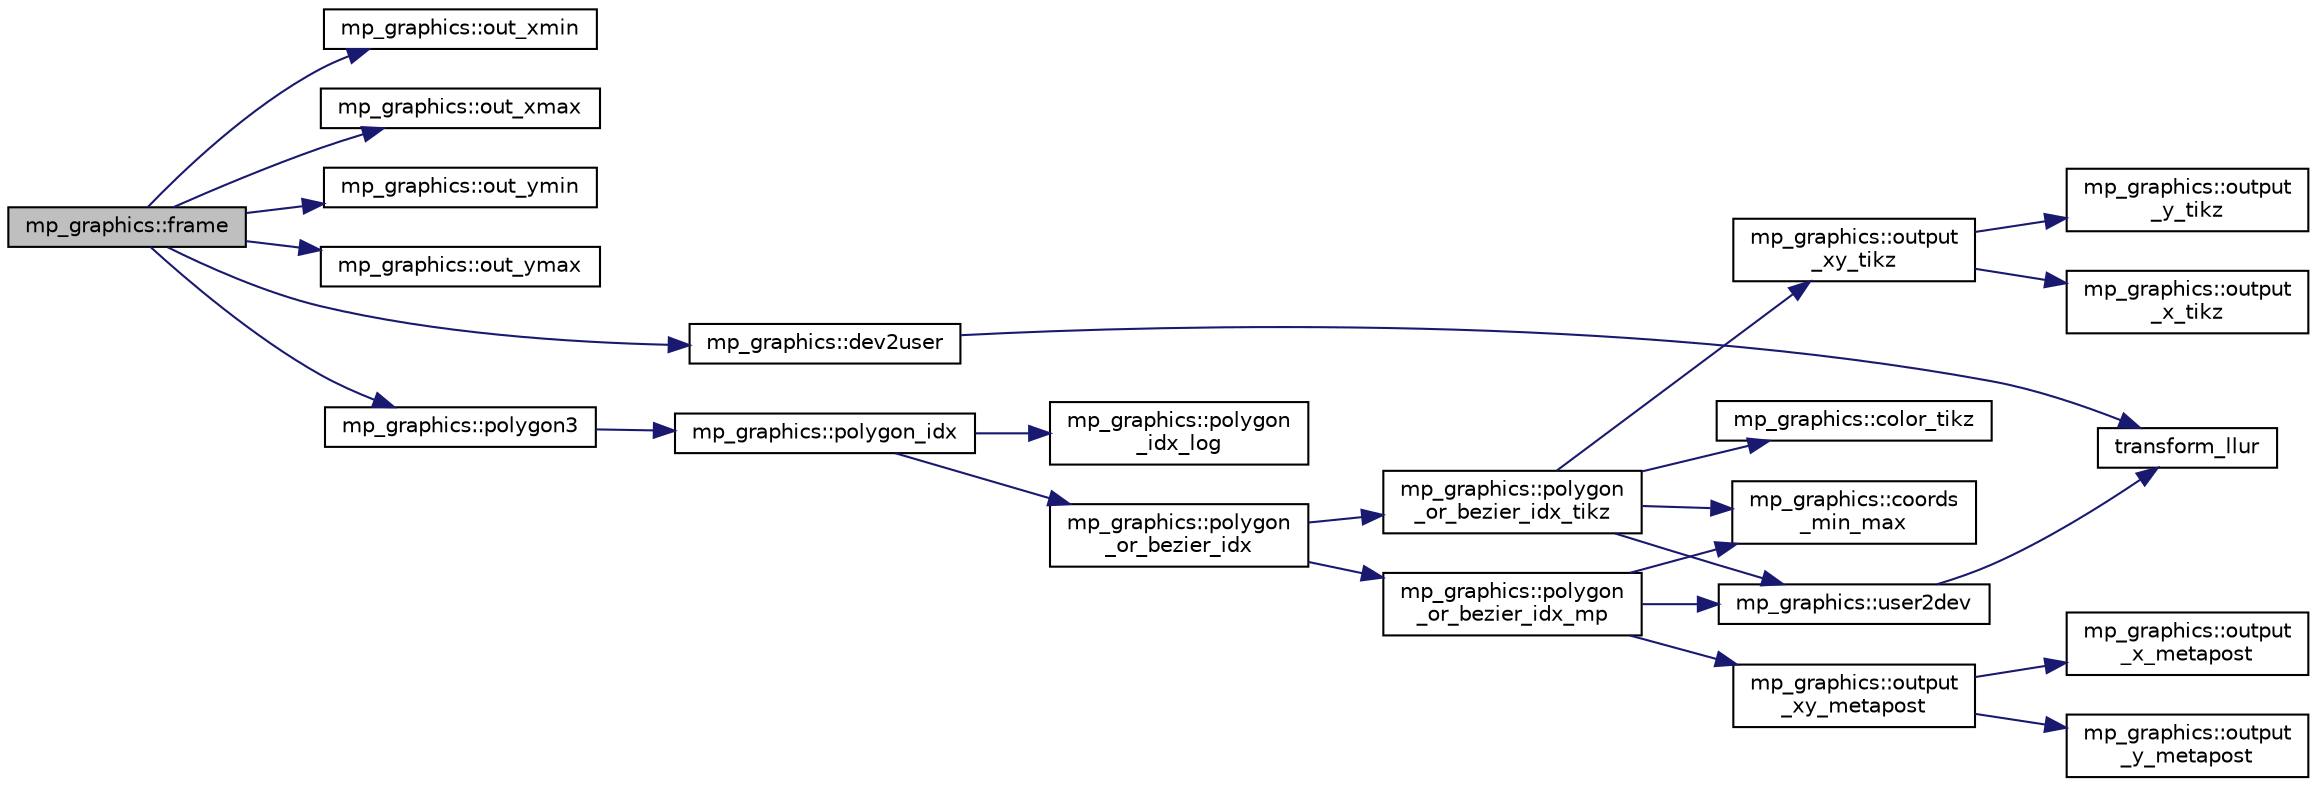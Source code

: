 digraph "mp_graphics::frame"
{
  edge [fontname="Helvetica",fontsize="10",labelfontname="Helvetica",labelfontsize="10"];
  node [fontname="Helvetica",fontsize="10",shape=record];
  rankdir="LR";
  Node2901 [label="mp_graphics::frame",height=0.2,width=0.4,color="black", fillcolor="grey75", style="filled", fontcolor="black"];
  Node2901 -> Node2902 [color="midnightblue",fontsize="10",style="solid",fontname="Helvetica"];
  Node2902 [label="mp_graphics::out_xmin",height=0.2,width=0.4,color="black", fillcolor="white", style="filled",URL="$da/d2c/classmp__graphics.html#a565bfb3987a4e246e3fd61d15c714ee7"];
  Node2901 -> Node2903 [color="midnightblue",fontsize="10",style="solid",fontname="Helvetica"];
  Node2903 [label="mp_graphics::out_xmax",height=0.2,width=0.4,color="black", fillcolor="white", style="filled",URL="$da/d2c/classmp__graphics.html#af0f66267f65077db72afeb0ce0b8df31"];
  Node2901 -> Node2904 [color="midnightblue",fontsize="10",style="solid",fontname="Helvetica"];
  Node2904 [label="mp_graphics::out_ymin",height=0.2,width=0.4,color="black", fillcolor="white", style="filled",URL="$da/d2c/classmp__graphics.html#a01d97c3ec8360a3c2244aa895e2b9c9e"];
  Node2901 -> Node2905 [color="midnightblue",fontsize="10",style="solid",fontname="Helvetica"];
  Node2905 [label="mp_graphics::out_ymax",height=0.2,width=0.4,color="black", fillcolor="white", style="filled",URL="$da/d2c/classmp__graphics.html#a16d4b00f27d431c20c08840b6043cc7f"];
  Node2901 -> Node2906 [color="midnightblue",fontsize="10",style="solid",fontname="Helvetica"];
  Node2906 [label="mp_graphics::dev2user",height=0.2,width=0.4,color="black", fillcolor="white", style="filled",URL="$da/d2c/classmp__graphics.html#ad2f2f2f85200867d9ab52d1660e79bf1"];
  Node2906 -> Node2907 [color="midnightblue",fontsize="10",style="solid",fontname="Helvetica"];
  Node2907 [label="transform_llur",height=0.2,width=0.4,color="black", fillcolor="white", style="filled",URL="$d9/d29/draw_8_c.html#af38b139f64e19404b9a944c7188d4aff"];
  Node2901 -> Node2908 [color="midnightblue",fontsize="10",style="solid",fontname="Helvetica"];
  Node2908 [label="mp_graphics::polygon3",height=0.2,width=0.4,color="black", fillcolor="white", style="filled",URL="$da/d2c/classmp__graphics.html#a3684948a4acc33c084d0a613ff065575"];
  Node2908 -> Node2909 [color="midnightblue",fontsize="10",style="solid",fontname="Helvetica"];
  Node2909 [label="mp_graphics::polygon_idx",height=0.2,width=0.4,color="black", fillcolor="white", style="filled",URL="$da/d2c/classmp__graphics.html#a60729a478cad572ccb9df00b0f5988df"];
  Node2909 -> Node2910 [color="midnightblue",fontsize="10",style="solid",fontname="Helvetica"];
  Node2910 [label="mp_graphics::polygon\l_idx_log",height=0.2,width=0.4,color="black", fillcolor="white", style="filled",URL="$da/d2c/classmp__graphics.html#aef990b1a5e84f4781ff613ce48fafe83"];
  Node2909 -> Node2911 [color="midnightblue",fontsize="10",style="solid",fontname="Helvetica"];
  Node2911 [label="mp_graphics::polygon\l_or_bezier_idx",height=0.2,width=0.4,color="black", fillcolor="white", style="filled",URL="$da/d2c/classmp__graphics.html#ac67f20507b7b4f592e9ed90aaa1f472a"];
  Node2911 -> Node2912 [color="midnightblue",fontsize="10",style="solid",fontname="Helvetica"];
  Node2912 [label="mp_graphics::polygon\l_or_bezier_idx_mp",height=0.2,width=0.4,color="black", fillcolor="white", style="filled",URL="$da/d2c/classmp__graphics.html#ac1c736f6c02abd6df696eb949c3513ac"];
  Node2912 -> Node2913 [color="midnightblue",fontsize="10",style="solid",fontname="Helvetica"];
  Node2913 [label="mp_graphics::coords\l_min_max",height=0.2,width=0.4,color="black", fillcolor="white", style="filled",URL="$da/d2c/classmp__graphics.html#afa0af74da2afd1d00b2eeb5e25b4f596"];
  Node2912 -> Node2914 [color="midnightblue",fontsize="10",style="solid",fontname="Helvetica"];
  Node2914 [label="mp_graphics::user2dev",height=0.2,width=0.4,color="black", fillcolor="white", style="filled",URL="$da/d2c/classmp__graphics.html#af087f5f4b08c72f67f5e35cc312070fb"];
  Node2914 -> Node2907 [color="midnightblue",fontsize="10",style="solid",fontname="Helvetica"];
  Node2912 -> Node2915 [color="midnightblue",fontsize="10",style="solid",fontname="Helvetica"];
  Node2915 [label="mp_graphics::output\l_xy_metapost",height=0.2,width=0.4,color="black", fillcolor="white", style="filled",URL="$da/d2c/classmp__graphics.html#a564e7d2700489eed72ea865b3acc14db"];
  Node2915 -> Node2916 [color="midnightblue",fontsize="10",style="solid",fontname="Helvetica"];
  Node2916 [label="mp_graphics::output\l_x_metapost",height=0.2,width=0.4,color="black", fillcolor="white", style="filled",URL="$da/d2c/classmp__graphics.html#aee38beb59e940946cbb575cde90b9cfe"];
  Node2915 -> Node2917 [color="midnightblue",fontsize="10",style="solid",fontname="Helvetica"];
  Node2917 [label="mp_graphics::output\l_y_metapost",height=0.2,width=0.4,color="black", fillcolor="white", style="filled",URL="$da/d2c/classmp__graphics.html#a41c9d8463dc57fa97bb9a1e0577980b6"];
  Node2911 -> Node2918 [color="midnightblue",fontsize="10",style="solid",fontname="Helvetica"];
  Node2918 [label="mp_graphics::polygon\l_or_bezier_idx_tikz",height=0.2,width=0.4,color="black", fillcolor="white", style="filled",URL="$da/d2c/classmp__graphics.html#ae266ecef91f4cd8a6fd4054b17354370"];
  Node2918 -> Node2919 [color="midnightblue",fontsize="10",style="solid",fontname="Helvetica"];
  Node2919 [label="mp_graphics::color_tikz",height=0.2,width=0.4,color="black", fillcolor="white", style="filled",URL="$da/d2c/classmp__graphics.html#a55d0835caab08eaf3e409096bbb91d63"];
  Node2918 -> Node2913 [color="midnightblue",fontsize="10",style="solid",fontname="Helvetica"];
  Node2918 -> Node2914 [color="midnightblue",fontsize="10",style="solid",fontname="Helvetica"];
  Node2918 -> Node2920 [color="midnightblue",fontsize="10",style="solid",fontname="Helvetica"];
  Node2920 [label="mp_graphics::output\l_xy_tikz",height=0.2,width=0.4,color="black", fillcolor="white", style="filled",URL="$da/d2c/classmp__graphics.html#a640800bc67fec9ed441b27c71461e9c6"];
  Node2920 -> Node2921 [color="midnightblue",fontsize="10",style="solid",fontname="Helvetica"];
  Node2921 [label="mp_graphics::output\l_x_tikz",height=0.2,width=0.4,color="black", fillcolor="white", style="filled",URL="$da/d2c/classmp__graphics.html#a311d4fb1c32d1eb0faeee055bb8badee"];
  Node2920 -> Node2922 [color="midnightblue",fontsize="10",style="solid",fontname="Helvetica"];
  Node2922 [label="mp_graphics::output\l_y_tikz",height=0.2,width=0.4,color="black", fillcolor="white", style="filled",URL="$da/d2c/classmp__graphics.html#a0d6bddb89b4c58c82aa124dd003dda08"];
}
